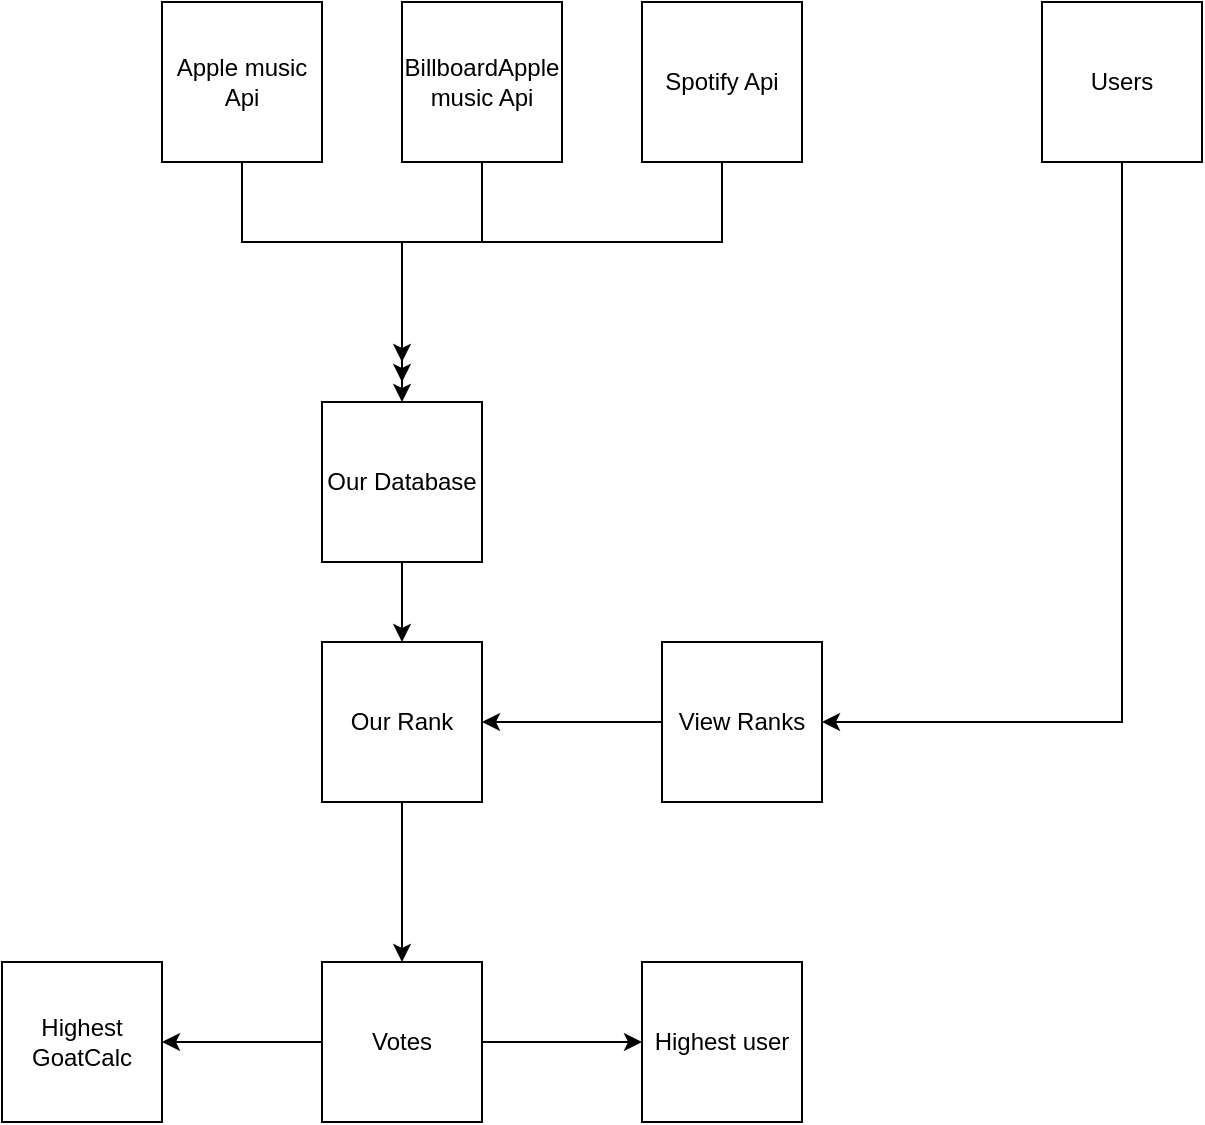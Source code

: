<mxfile version="12.9.13" type="device"><diagram id="4T64mCi_nucbNhRBr772" name="Page-1"><mxGraphModel dx="1422" dy="846" grid="1" gridSize="10" guides="1" tooltips="1" connect="1" arrows="1" fold="1" page="1" pageScale="1" pageWidth="900" pageHeight="1600" math="0" shadow="0"><root><mxCell id="0"/><mxCell id="1" parent="0"/><mxCell id="Ib2uVXatFOi1e6q3HmpD-5" value="" style="edgeStyle=orthogonalEdgeStyle;rounded=0;orthogonalLoop=1;jettySize=auto;html=1;" edge="1" parent="1" source="Ib2uVXatFOi1e6q3HmpD-1" target="Ib2uVXatFOi1e6q3HmpD-4"><mxGeometry relative="1" as="geometry"><Array as="points"><mxPoint x="120" y="280"/><mxPoint x="200" y="280"/></Array></mxGeometry></mxCell><mxCell id="Ib2uVXatFOi1e6q3HmpD-1" value="Apple music Api" style="whiteSpace=wrap;html=1;aspect=fixed;" vertex="1" parent="1"><mxGeometry x="80" y="160" width="80" height="80" as="geometry"/></mxCell><mxCell id="Ib2uVXatFOi1e6q3HmpD-7" value="" style="edgeStyle=orthogonalEdgeStyle;rounded=0;orthogonalLoop=1;jettySize=auto;html=1;" edge="1" parent="1" source="Ib2uVXatFOi1e6q3HmpD-4" target="Ib2uVXatFOi1e6q3HmpD-6"><mxGeometry relative="1" as="geometry"/></mxCell><mxCell id="Ib2uVXatFOi1e6q3HmpD-4" value="Our Database" style="whiteSpace=wrap;html=1;aspect=fixed;" vertex="1" parent="1"><mxGeometry x="160" y="360" width="80" height="80" as="geometry"/></mxCell><mxCell id="Ib2uVXatFOi1e6q3HmpD-19" value="" style="edgeStyle=orthogonalEdgeStyle;rounded=0;orthogonalLoop=1;jettySize=auto;html=1;" edge="1" parent="1" source="Ib2uVXatFOi1e6q3HmpD-2"><mxGeometry relative="1" as="geometry"><mxPoint x="200" y="350" as="targetPoint"/><Array as="points"><mxPoint x="240" y="280"/><mxPoint x="200" y="280"/></Array></mxGeometry></mxCell><mxCell id="Ib2uVXatFOi1e6q3HmpD-2" value="BillboardApple music Api" style="whiteSpace=wrap;html=1;aspect=fixed;" vertex="1" parent="1"><mxGeometry x="200" y="160" width="80" height="80" as="geometry"/></mxCell><mxCell id="Ib2uVXatFOi1e6q3HmpD-21" value="" style="edgeStyle=orthogonalEdgeStyle;rounded=0;orthogonalLoop=1;jettySize=auto;html=1;" edge="1" parent="1" source="Ib2uVXatFOi1e6q3HmpD-3"><mxGeometry relative="1" as="geometry"><mxPoint x="200" y="340" as="targetPoint"/><Array as="points"><mxPoint x="360" y="280"/><mxPoint x="200" y="280"/></Array></mxGeometry></mxCell><mxCell id="Ib2uVXatFOi1e6q3HmpD-3" value="Spotify Api" style="whiteSpace=wrap;html=1;aspect=fixed;" vertex="1" parent="1"><mxGeometry x="320" y="160" width="80" height="80" as="geometry"/></mxCell><mxCell id="Ib2uVXatFOi1e6q3HmpD-44" value="" style="edgeStyle=orthogonalEdgeStyle;rounded=0;orthogonalLoop=1;jettySize=auto;html=1;" edge="1" parent="1" source="Ib2uVXatFOi1e6q3HmpD-6" target="Ib2uVXatFOi1e6q3HmpD-43"><mxGeometry relative="1" as="geometry"/></mxCell><mxCell id="Ib2uVXatFOi1e6q3HmpD-6" value="Our Rank" style="whiteSpace=wrap;html=1;aspect=fixed;" vertex="1" parent="1"><mxGeometry x="160" y="480" width="80" height="80" as="geometry"/></mxCell><mxCell id="Ib2uVXatFOi1e6q3HmpD-46" value="" style="edgeStyle=orthogonalEdgeStyle;rounded=0;orthogonalLoop=1;jettySize=auto;html=1;" edge="1" parent="1" source="Ib2uVXatFOi1e6q3HmpD-43" target="Ib2uVXatFOi1e6q3HmpD-45"><mxGeometry relative="1" as="geometry"/></mxCell><mxCell id="Ib2uVXatFOi1e6q3HmpD-48" value="" style="edgeStyle=orthogonalEdgeStyle;rounded=0;orthogonalLoop=1;jettySize=auto;html=1;" edge="1" parent="1" source="Ib2uVXatFOi1e6q3HmpD-43" target="Ib2uVXatFOi1e6q3HmpD-47"><mxGeometry relative="1" as="geometry"/></mxCell><mxCell id="Ib2uVXatFOi1e6q3HmpD-43" value="Votes" style="whiteSpace=wrap;html=1;aspect=fixed;" vertex="1" parent="1"><mxGeometry x="160" y="640" width="80" height="80" as="geometry"/></mxCell><mxCell id="Ib2uVXatFOi1e6q3HmpD-45" value="Highest user" style="whiteSpace=wrap;html=1;aspect=fixed;" vertex="1" parent="1"><mxGeometry x="320" y="640" width="80" height="80" as="geometry"/></mxCell><mxCell id="Ib2uVXatFOi1e6q3HmpD-40" value="" style="edgeStyle=orthogonalEdgeStyle;rounded=0;orthogonalLoop=1;jettySize=auto;html=1;" edge="1" parent="1" source="Ib2uVXatFOi1e6q3HmpD-17" target="Ib2uVXatFOi1e6q3HmpD-39"><mxGeometry relative="1" as="geometry"><Array as="points"><mxPoint x="560" y="520"/></Array></mxGeometry></mxCell><mxCell id="Ib2uVXatFOi1e6q3HmpD-17" value="Users" style="whiteSpace=wrap;html=1;aspect=fixed;" vertex="1" parent="1"><mxGeometry x="520" y="160" width="80" height="80" as="geometry"/></mxCell><mxCell id="Ib2uVXatFOi1e6q3HmpD-42" value="" style="edgeStyle=orthogonalEdgeStyle;rounded=0;orthogonalLoop=1;jettySize=auto;html=1;entryX=1;entryY=0.5;entryDx=0;entryDy=0;" edge="1" parent="1" source="Ib2uVXatFOi1e6q3HmpD-39" target="Ib2uVXatFOi1e6q3HmpD-6"><mxGeometry relative="1" as="geometry"><mxPoint x="250" y="520" as="targetPoint"/></mxGeometry></mxCell><mxCell id="Ib2uVXatFOi1e6q3HmpD-39" value="View Ranks" style="whiteSpace=wrap;html=1;aspect=fixed;" vertex="1" parent="1"><mxGeometry x="330" y="480" width="80" height="80" as="geometry"/></mxCell><mxCell id="Ib2uVXatFOi1e6q3HmpD-47" value="Highest GoatCalc" style="whiteSpace=wrap;html=1;aspect=fixed;" vertex="1" parent="1"><mxGeometry y="640" width="80" height="80" as="geometry"/></mxCell></root></mxGraphModel></diagram></mxfile>